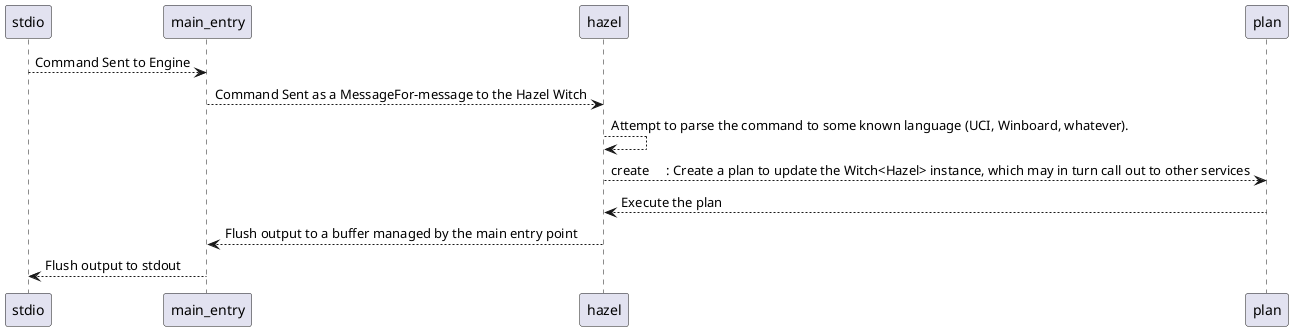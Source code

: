 @startuml
stdio --> main_entry : Command Sent to Engine
main_entry --> hazel : Command Sent as a MessageFor-message to the Hazel Witch
hazel --> hazel      : Attempt to parse the command to some known language (UCI, Winboard, whatever).
hazel --> plan : create     : Create a plan to update the Witch<Hazel> instance, which may in turn call out to other services
hazel <-- plan : Execute the plan
hazel --> main_entry : Flush output to a buffer managed by the main entry point
stdio <-- main_entry : Flush output to stdout
@enduml
